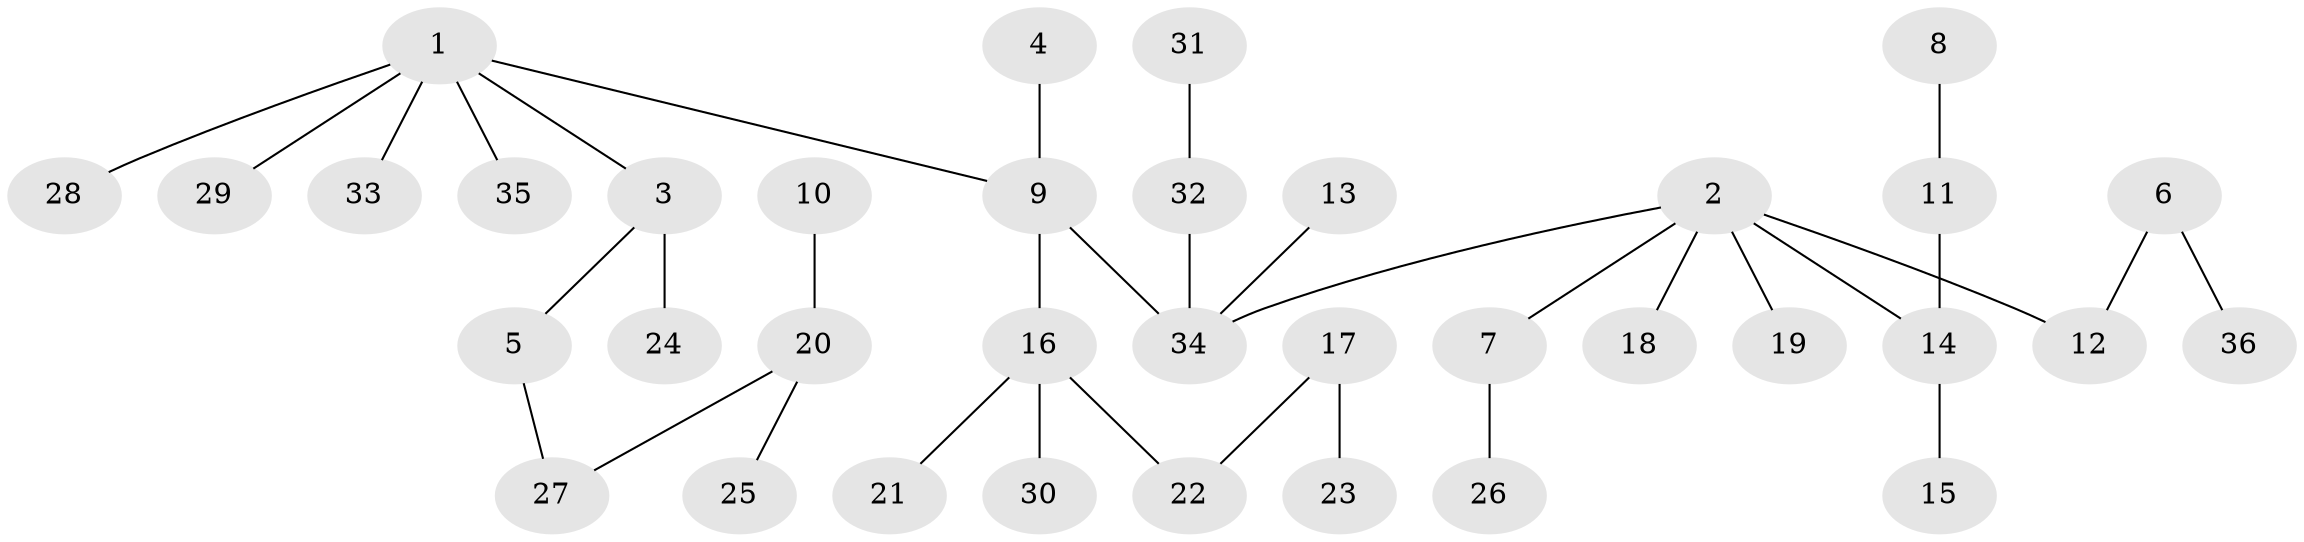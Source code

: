 // original degree distribution, {6: 0.044444444444444446, 2: 0.26666666666666666, 4: 0.06666666666666667, 3: 0.12222222222222222, 5: 0.011111111111111112, 1: 0.4888888888888889}
// Generated by graph-tools (version 1.1) at 2025/37/03/04/25 23:37:20]
// undirected, 36 vertices, 35 edges
graph export_dot {
  node [color=gray90,style=filled];
  1;
  2;
  3;
  4;
  5;
  6;
  7;
  8;
  9;
  10;
  11;
  12;
  13;
  14;
  15;
  16;
  17;
  18;
  19;
  20;
  21;
  22;
  23;
  24;
  25;
  26;
  27;
  28;
  29;
  30;
  31;
  32;
  33;
  34;
  35;
  36;
  1 -- 3 [weight=1.0];
  1 -- 9 [weight=1.0];
  1 -- 28 [weight=1.0];
  1 -- 29 [weight=1.0];
  1 -- 33 [weight=1.0];
  1 -- 35 [weight=1.0];
  2 -- 7 [weight=1.0];
  2 -- 12 [weight=1.0];
  2 -- 14 [weight=1.0];
  2 -- 18 [weight=1.0];
  2 -- 19 [weight=1.0];
  2 -- 34 [weight=1.0];
  3 -- 5 [weight=1.0];
  3 -- 24 [weight=1.0];
  4 -- 9 [weight=1.0];
  5 -- 27 [weight=1.0];
  6 -- 12 [weight=1.0];
  6 -- 36 [weight=1.0];
  7 -- 26 [weight=1.0];
  8 -- 11 [weight=1.0];
  9 -- 16 [weight=1.0];
  9 -- 34 [weight=1.0];
  10 -- 20 [weight=1.0];
  11 -- 14 [weight=1.0];
  13 -- 34 [weight=1.0];
  14 -- 15 [weight=1.0];
  16 -- 21 [weight=1.0];
  16 -- 22 [weight=1.0];
  16 -- 30 [weight=1.0];
  17 -- 22 [weight=1.0];
  17 -- 23 [weight=1.0];
  20 -- 25 [weight=1.0];
  20 -- 27 [weight=1.0];
  31 -- 32 [weight=1.0];
  32 -- 34 [weight=1.0];
}
